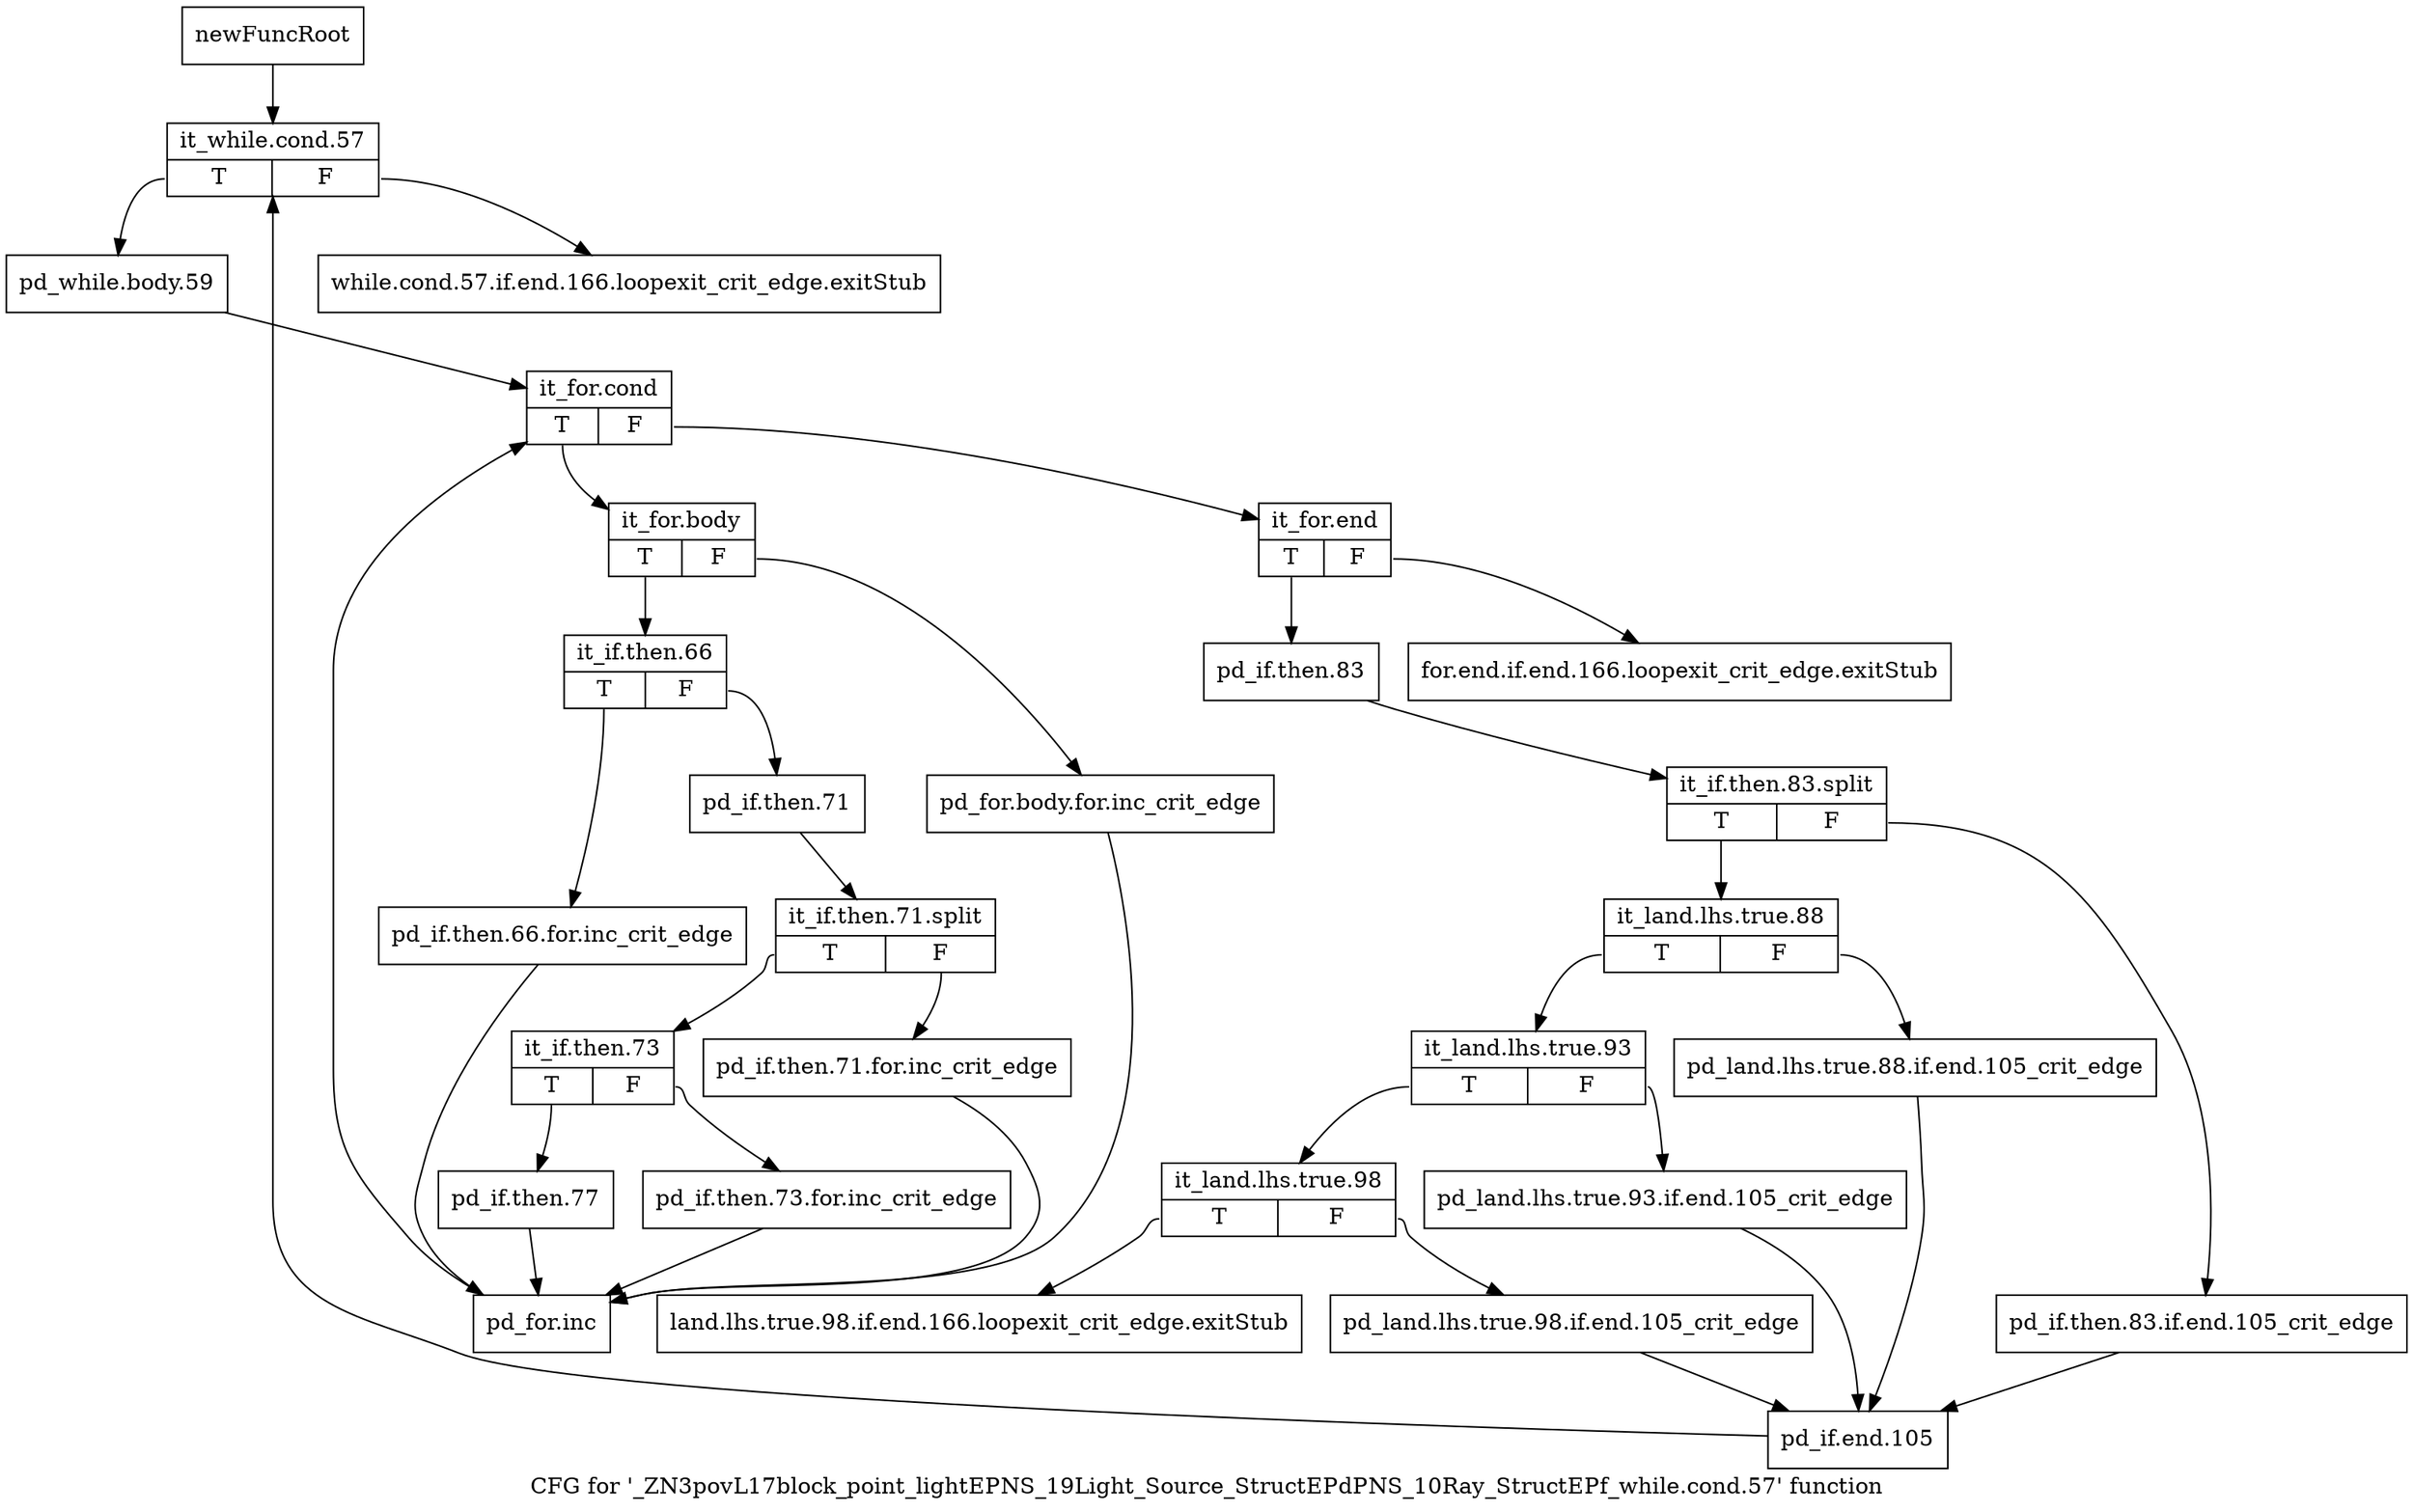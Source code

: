 digraph "CFG for '_ZN3povL17block_point_lightEPNS_19Light_Source_StructEPdPNS_10Ray_StructEPf_while.cond.57' function" {
	label="CFG for '_ZN3povL17block_point_lightEPNS_19Light_Source_StructEPdPNS_10Ray_StructEPf_while.cond.57' function";

	Node0x25c4660 [shape=record,label="{newFuncRoot}"];
	Node0x25c4660 -> Node0x25c47a0;
	Node0x25c46b0 [shape=record,label="{while.cond.57.if.end.166.loopexit_crit_edge.exitStub}"];
	Node0x25c4700 [shape=record,label="{for.end.if.end.166.loopexit_crit_edge.exitStub}"];
	Node0x25c4750 [shape=record,label="{land.lhs.true.98.if.end.166.loopexit_crit_edge.exitStub}"];
	Node0x25c47a0 [shape=record,label="{it_while.cond.57|{<s0>T|<s1>F}}"];
	Node0x25c47a0:s0 -> Node0x25c47f0;
	Node0x25c47a0:s1 -> Node0x25c46b0;
	Node0x25c47f0 [shape=record,label="{pd_while.body.59}"];
	Node0x25c47f0 -> Node0x25c4840;
	Node0x25c4840 [shape=record,label="{it_for.cond|{<s0>T|<s1>F}}"];
	Node0x25c4840:s0 -> Node0x25c4bb0;
	Node0x25c4840:s1 -> Node0x25c4890;
	Node0x25c4890 [shape=record,label="{it_for.end|{<s0>T|<s1>F}}"];
	Node0x25c4890:s0 -> Node0x25c48e0;
	Node0x25c4890:s1 -> Node0x25c4700;
	Node0x25c48e0 [shape=record,label="{pd_if.then.83}"];
	Node0x25c48e0 -> Node0x37959b0;
	Node0x37959b0 [shape=record,label="{it_if.then.83.split|{<s0>T|<s1>F}}"];
	Node0x37959b0:s0 -> Node0x25c4980;
	Node0x37959b0:s1 -> Node0x25c4930;
	Node0x25c4930 [shape=record,label="{pd_if.then.83.if.end.105_crit_edge}"];
	Node0x25c4930 -> Node0x25c4b60;
	Node0x25c4980 [shape=record,label="{it_land.lhs.true.88|{<s0>T|<s1>F}}"];
	Node0x25c4980:s0 -> Node0x25c4a20;
	Node0x25c4980:s1 -> Node0x25c49d0;
	Node0x25c49d0 [shape=record,label="{pd_land.lhs.true.88.if.end.105_crit_edge}"];
	Node0x25c49d0 -> Node0x25c4b60;
	Node0x25c4a20 [shape=record,label="{it_land.lhs.true.93|{<s0>T|<s1>F}}"];
	Node0x25c4a20:s0 -> Node0x25c4ac0;
	Node0x25c4a20:s1 -> Node0x25c4a70;
	Node0x25c4a70 [shape=record,label="{pd_land.lhs.true.93.if.end.105_crit_edge}"];
	Node0x25c4a70 -> Node0x25c4b60;
	Node0x25c4ac0 [shape=record,label="{it_land.lhs.true.98|{<s0>T|<s1>F}}"];
	Node0x25c4ac0:s0 -> Node0x25c4750;
	Node0x25c4ac0:s1 -> Node0x25c4b10;
	Node0x25c4b10 [shape=record,label="{pd_land.lhs.true.98.if.end.105_crit_edge}"];
	Node0x25c4b10 -> Node0x25c4b60;
	Node0x25c4b60 [shape=record,label="{pd_if.end.105}"];
	Node0x25c4b60 -> Node0x25c47a0;
	Node0x25c4bb0 [shape=record,label="{it_for.body|{<s0>T|<s1>F}}"];
	Node0x25c4bb0:s0 -> Node0x25c4c50;
	Node0x25c4bb0:s1 -> Node0x25c4c00;
	Node0x25c4c00 [shape=record,label="{pd_for.body.for.inc_crit_edge}"];
	Node0x25c4c00 -> Node0x25c4e80;
	Node0x25c4c50 [shape=record,label="{it_if.then.66|{<s0>T|<s1>F}}"];
	Node0x25c4c50:s0 -> Node0x25c4e30;
	Node0x25c4c50:s1 -> Node0x25c4ca0;
	Node0x25c4ca0 [shape=record,label="{pd_if.then.71}"];
	Node0x25c4ca0 -> Node0x3684e60;
	Node0x3684e60 [shape=record,label="{it_if.then.71.split|{<s0>T|<s1>F}}"];
	Node0x3684e60:s0 -> Node0x25c4d40;
	Node0x3684e60:s1 -> Node0x25c4cf0;
	Node0x25c4cf0 [shape=record,label="{pd_if.then.71.for.inc_crit_edge}"];
	Node0x25c4cf0 -> Node0x25c4e80;
	Node0x25c4d40 [shape=record,label="{it_if.then.73|{<s0>T|<s1>F}}"];
	Node0x25c4d40:s0 -> Node0x25c4de0;
	Node0x25c4d40:s1 -> Node0x25c4d90;
	Node0x25c4d90 [shape=record,label="{pd_if.then.73.for.inc_crit_edge}"];
	Node0x25c4d90 -> Node0x25c4e80;
	Node0x25c4de0 [shape=record,label="{pd_if.then.77}"];
	Node0x25c4de0 -> Node0x25c4e80;
	Node0x25c4e30 [shape=record,label="{pd_if.then.66.for.inc_crit_edge}"];
	Node0x25c4e30 -> Node0x25c4e80;
	Node0x25c4e80 [shape=record,label="{pd_for.inc}"];
	Node0x25c4e80 -> Node0x25c4840;
}
